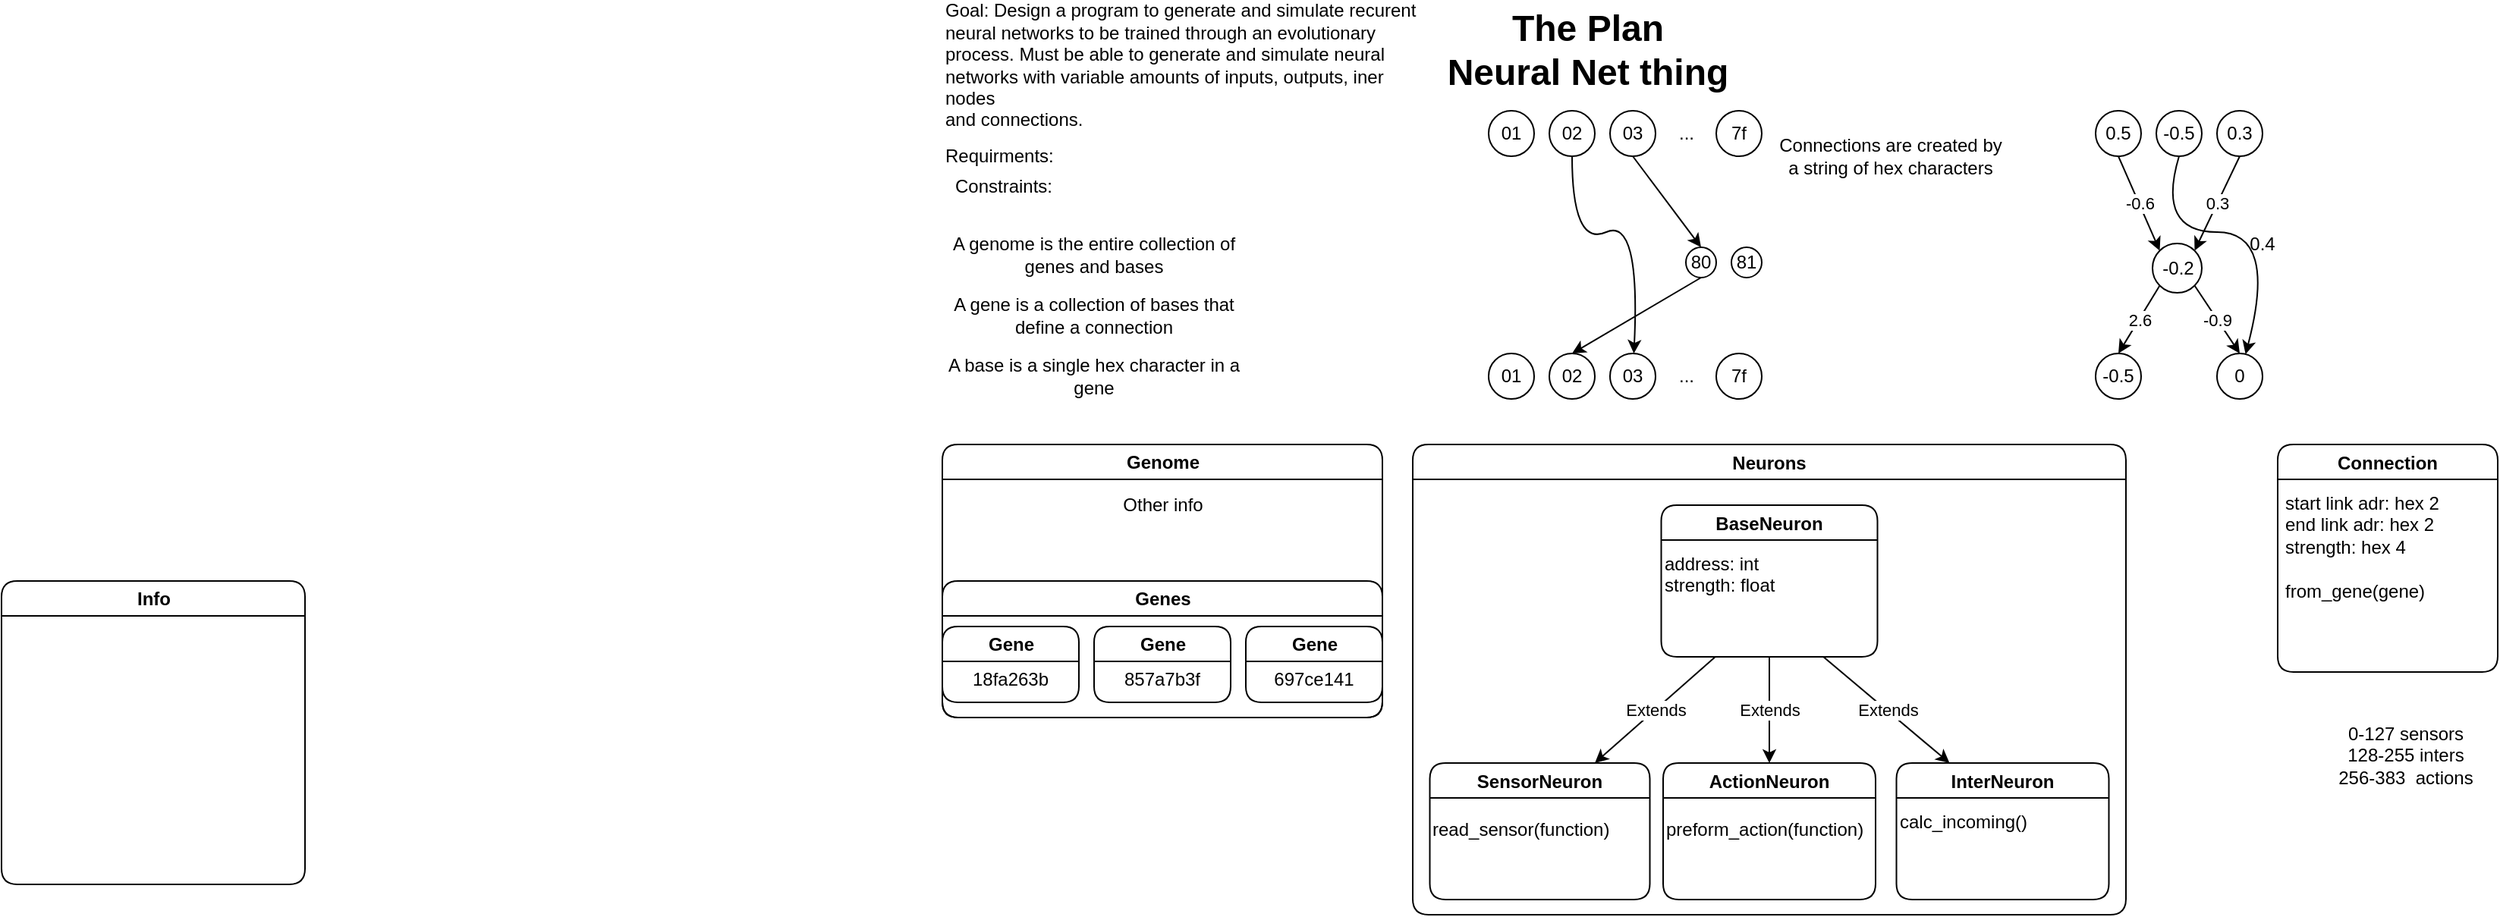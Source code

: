 <mxfile>
    <diagram id="yg7IqM9J5nl_mzUDm_qV" name="Page-1">
        <mxGraphModel dx="1392" dy="505" grid="1" gridSize="10" guides="1" tooltips="1" connect="1" arrows="1" fold="1" page="0" pageScale="1" pageWidth="850" pageHeight="1100" math="0" shadow="0">
            <root>
                <mxCell id="0"/>
                <mxCell id="1" parent="0"/>
                <mxCell id="2" value="The Plan&lt;br&gt;Neural Net thing" style="text;strokeColor=none;fillColor=none;html=1;fontSize=24;fontStyle=1;verticalAlign=middle;align=center;rounded=1;" parent="1" vertex="1">
                    <mxGeometry x="375" y="20" width="100" height="40" as="geometry"/>
                </mxCell>
                <mxCell id="gWObZc9pJvgN-Cl8AsEd-3" value="01" style="ellipse;whiteSpace=wrap;html=1;aspect=fixed;rounded=1;" parent="1" vertex="1">
                    <mxGeometry x="360" y="80" width="30" height="30" as="geometry"/>
                </mxCell>
                <mxCell id="gWObZc9pJvgN-Cl8AsEd-4" value="02" style="ellipse;whiteSpace=wrap;html=1;aspect=fixed;rounded=1;" parent="1" vertex="1">
                    <mxGeometry x="400" y="80" width="30" height="30" as="geometry"/>
                </mxCell>
                <mxCell id="gWObZc9pJvgN-Cl8AsEd-5" value="03" style="ellipse;whiteSpace=wrap;html=1;aspect=fixed;rounded=1;" parent="1" vertex="1">
                    <mxGeometry x="440" y="80" width="30" height="30" as="geometry"/>
                </mxCell>
                <mxCell id="gWObZc9pJvgN-Cl8AsEd-6" value="01" style="ellipse;whiteSpace=wrap;html=1;aspect=fixed;rounded=1;" parent="1" vertex="1">
                    <mxGeometry x="360" y="240" width="30" height="30" as="geometry"/>
                </mxCell>
                <mxCell id="gWObZc9pJvgN-Cl8AsEd-7" value="02" style="ellipse;whiteSpace=wrap;html=1;aspect=fixed;rounded=1;" parent="1" vertex="1">
                    <mxGeometry x="400" y="240" width="30" height="30" as="geometry"/>
                </mxCell>
                <mxCell id="gWObZc9pJvgN-Cl8AsEd-8" value="03" style="ellipse;whiteSpace=wrap;html=1;aspect=fixed;rounded=1;" parent="1" vertex="1">
                    <mxGeometry x="440" y="240" width="30" height="30" as="geometry"/>
                </mxCell>
                <mxCell id="gWObZc9pJvgN-Cl8AsEd-11" value="" style="endArrow=classic;html=1;exitX=0.5;exitY=1;exitDx=0;exitDy=0;rounded=1;curved=1;" parent="1" source="gWObZc9pJvgN-Cl8AsEd-4" target="gWObZc9pJvgN-Cl8AsEd-8" edge="1">
                    <mxGeometry width="50" height="50" relative="1" as="geometry">
                        <mxPoint x="640" y="220" as="sourcePoint"/>
                        <mxPoint x="690" y="170" as="targetPoint"/>
                        <Array as="points">
                            <mxPoint x="415" y="170"/>
                            <mxPoint x="460" y="150"/>
                        </Array>
                    </mxGeometry>
                </mxCell>
                <mxCell id="gWObZc9pJvgN-Cl8AsEd-24" value="Goal: Design a program to generate and simulate recurent neural networks to be trained through an evolutionary process.&amp;nbsp;&lt;span&gt;Must be able to generate and simulate neural&lt;/span&gt;&lt;br&gt;&lt;span&gt;networks with variable amounts of inputs, outputs, iner nodes&lt;/span&gt;&lt;br&gt;&lt;span&gt;and&amp;nbsp;connections.&amp;nbsp;&lt;/span&gt;" style="text;html=1;strokeColor=none;fillColor=none;align=left;verticalAlign=middle;whiteSpace=wrap;rounded=1;" parent="1" vertex="1">
                    <mxGeometry y="30" width="320" height="40" as="geometry"/>
                </mxCell>
                <mxCell id="gWObZc9pJvgN-Cl8AsEd-25" value="80" style="ellipse;whiteSpace=wrap;html=1;aspect=fixed;rounded=1;" parent="1" vertex="1">
                    <mxGeometry x="490" y="170" width="20" height="20" as="geometry"/>
                </mxCell>
                <mxCell id="OubXks9zK13v49aWxOXn-15" value="Requirments: &amp;nbsp;" style="text;html=1;align=left;verticalAlign=middle;resizable=0;points=[];autosize=1;strokeColor=none;fillColor=none;fontSize=12;" parent="1" vertex="1">
                    <mxGeometry y="100" width="90" height="20" as="geometry"/>
                </mxCell>
                <mxCell id="gWObZc9pJvgN-Cl8AsEd-26" value="" style="endArrow=classic;html=1;rounded=1;curved=1;exitX=0.5;exitY=1;exitDx=0;exitDy=0;entryX=0.5;entryY=0;entryDx=0;entryDy=0;" parent="1" source="gWObZc9pJvgN-Cl8AsEd-5" target="gWObZc9pJvgN-Cl8AsEd-25" edge="1">
                    <mxGeometry width="50" height="50" relative="1" as="geometry">
                        <mxPoint x="480" y="220" as="sourcePoint"/>
                        <mxPoint x="530" y="170" as="targetPoint"/>
                    </mxGeometry>
                </mxCell>
                <mxCell id="gWObZc9pJvgN-Cl8AsEd-27" value="" style="endArrow=classic;html=1;rounded=1;curved=1;exitX=0.5;exitY=1;exitDx=0;exitDy=0;entryX=0.5;entryY=0;entryDx=0;entryDy=0;" parent="1" source="gWObZc9pJvgN-Cl8AsEd-25" target="gWObZc9pJvgN-Cl8AsEd-7" edge="1">
                    <mxGeometry width="50" height="50" relative="1" as="geometry">
                        <mxPoint x="480" y="220" as="sourcePoint"/>
                        <mxPoint x="530" y="170" as="targetPoint"/>
                    </mxGeometry>
                </mxCell>
                <mxCell id="gWObZc9pJvgN-Cl8AsEd-29" value="Connections are created by a string of hex characters" style="text;html=1;strokeColor=none;fillColor=none;align=center;verticalAlign=middle;whiteSpace=wrap;rounded=0;" parent="1" vertex="1">
                    <mxGeometry x="550" y="110" width="150" as="geometry"/>
                </mxCell>
                <mxCell id="gWObZc9pJvgN-Cl8AsEd-30" value="Connection" style="swimlane;rounded=1;" parent="1" vertex="1">
                    <mxGeometry x="880" y="300" width="145" height="150" as="geometry"/>
                </mxCell>
                <mxCell id="gWObZc9pJvgN-Cl8AsEd-32" value="start link adr: hex 2&lt;br&gt;end link adr: hex 2&lt;br&gt;strength: hex 4&lt;br&gt;&lt;br&gt;from_gene(gene)" style="text;strokeColor=none;fillColor=none;align=left;verticalAlign=top;rounded=0;whiteSpace=wrap;html=1;" parent="gWObZc9pJvgN-Cl8AsEd-30" vertex="1">
                    <mxGeometry x="2.5" y="25" width="140" height="125" as="geometry"/>
                </mxCell>
                <mxCell id="OubXks9zK13v49aWxOXn-16" value="Constraints:" style="text;html=1;align=center;verticalAlign=middle;resizable=0;points=[];autosize=1;strokeColor=none;fillColor=none;fontSize=12;" parent="1" vertex="1">
                    <mxGeometry y="120" width="80" height="20" as="geometry"/>
                </mxCell>
                <mxCell id="gWObZc9pJvgN-Cl8AsEd-51" value="A genome is the entire collection of genes and bases" style="text;html=1;strokeColor=none;fillColor=none;align=center;verticalAlign=middle;whiteSpace=wrap;rounded=0;" parent="1" vertex="1">
                    <mxGeometry y="160" width="200" height="30" as="geometry"/>
                </mxCell>
                <mxCell id="gWObZc9pJvgN-Cl8AsEd-52" value="A gene is a collection of bases that define a connection" style="text;html=1;strokeColor=none;fillColor=none;align=center;verticalAlign=middle;whiteSpace=wrap;rounded=0;" parent="1" vertex="1">
                    <mxGeometry y="200" width="200" height="30" as="geometry"/>
                </mxCell>
                <mxCell id="gWObZc9pJvgN-Cl8AsEd-53" value="A base is a single hex character in a gene" style="text;html=1;strokeColor=none;fillColor=none;align=center;verticalAlign=middle;whiteSpace=wrap;rounded=0;" parent="1" vertex="1">
                    <mxGeometry y="240" width="200" height="30" as="geometry"/>
                </mxCell>
                <mxCell id="gWObZc9pJvgN-Cl8AsEd-89" value="Genome" style="swimlane;rounded=1;html=1;" parent="1" vertex="1">
                    <mxGeometry y="300" width="290" height="180" as="geometry">
                        <mxRectangle x="90" y="330" width="80" height="23" as="alternateBounds"/>
                    </mxGeometry>
                </mxCell>
                <mxCell id="gWObZc9pJvgN-Cl8AsEd-137" value="Info" style="swimlane;rounded=1;html=1;" parent="gWObZc9pJvgN-Cl8AsEd-89" vertex="1">
                    <mxGeometry x="-620" y="90" width="200" height="200" as="geometry"/>
                </mxCell>
                <mxCell id="OubXks9zK13v49aWxOXn-29" value="Genes" style="swimlane;rounded=1;html=1;" parent="gWObZc9pJvgN-Cl8AsEd-89" vertex="1">
                    <mxGeometry y="90" width="290" height="90" as="geometry">
                        <mxRectangle y="90" width="70" height="23" as="alternateBounds"/>
                    </mxGeometry>
                </mxCell>
                <mxCell id="gWObZc9pJvgN-Cl8AsEd-81" value="Gene" style="swimlane;rounded=1;html=1;" parent="OubXks9zK13v49aWxOXn-29" vertex="1">
                    <mxGeometry y="30" width="90" height="50" as="geometry">
                        <mxRectangle y="30" width="60" height="23" as="alternateBounds"/>
                    </mxGeometry>
                </mxCell>
                <mxCell id="gWObZc9pJvgN-Cl8AsEd-84" value="18fa263b" style="text;html=1;strokeColor=none;fillColor=none;align=center;verticalAlign=middle;whiteSpace=wrap;rounded=0;" parent="gWObZc9pJvgN-Cl8AsEd-81" vertex="1">
                    <mxGeometry y="20" width="90" height="30" as="geometry"/>
                </mxCell>
                <mxCell id="gWObZc9pJvgN-Cl8AsEd-85" value="Gene" style="swimlane;rounded=1;html=1;" parent="OubXks9zK13v49aWxOXn-29" vertex="1">
                    <mxGeometry x="100" y="30" width="90" height="50" as="geometry">
                        <mxRectangle x="100" y="30" width="60" height="23" as="alternateBounds"/>
                    </mxGeometry>
                </mxCell>
                <mxCell id="gWObZc9pJvgN-Cl8AsEd-86" value="857a7b3f" style="text;html=1;strokeColor=none;fillColor=none;align=center;verticalAlign=middle;whiteSpace=wrap;rounded=0;" parent="gWObZc9pJvgN-Cl8AsEd-85" vertex="1">
                    <mxGeometry y="20" width="90" height="30" as="geometry"/>
                </mxCell>
                <mxCell id="gWObZc9pJvgN-Cl8AsEd-87" value="Gene" style="swimlane;rounded=1;html=1;" parent="OubXks9zK13v49aWxOXn-29" vertex="1">
                    <mxGeometry x="200" y="30" width="90" height="50" as="geometry"/>
                </mxCell>
                <mxCell id="gWObZc9pJvgN-Cl8AsEd-88" value="697ce141" style="text;html=1;strokeColor=none;fillColor=none;align=center;verticalAlign=middle;whiteSpace=wrap;rounded=0;" parent="gWObZc9pJvgN-Cl8AsEd-87" vertex="1">
                    <mxGeometry y="20" width="90" height="30" as="geometry"/>
                </mxCell>
                <mxCell id="OubXks9zK13v49aWxOXn-34" value="Other info" style="text;html=1;align=center;verticalAlign=middle;resizable=0;points=[];autosize=1;strokeColor=none;fillColor=none;fontSize=12;" parent="gWObZc9pJvgN-Cl8AsEd-89" vertex="1">
                    <mxGeometry x="110" y="30" width="70" height="20" as="geometry"/>
                </mxCell>
                <mxCell id="gWObZc9pJvgN-Cl8AsEd-90" value="7f" style="ellipse;whiteSpace=wrap;html=1;aspect=fixed;rounded=1;" parent="1" vertex="1">
                    <mxGeometry x="510" y="80" width="30" height="30" as="geometry"/>
                </mxCell>
                <mxCell id="gWObZc9pJvgN-Cl8AsEd-92" value="..." style="text;html=1;align=center;verticalAlign=middle;resizable=0;points=[];autosize=1;strokeColor=none;fillColor=none;" parent="1" vertex="1">
                    <mxGeometry x="475" y="85" width="30" height="20" as="geometry"/>
                </mxCell>
                <mxCell id="gWObZc9pJvgN-Cl8AsEd-98" value="7f" style="ellipse;whiteSpace=wrap;html=1;aspect=fixed;rounded=1;" parent="1" vertex="1">
                    <mxGeometry x="510" y="240" width="30" height="30" as="geometry"/>
                </mxCell>
                <mxCell id="gWObZc9pJvgN-Cl8AsEd-99" value="..." style="text;html=1;align=center;verticalAlign=middle;resizable=0;points=[];autosize=1;strokeColor=none;fillColor=none;" parent="1" vertex="1">
                    <mxGeometry x="475" y="245" width="30" height="20" as="geometry"/>
                </mxCell>
                <mxCell id="gWObZc9pJvgN-Cl8AsEd-100" value="81" style="ellipse;whiteSpace=wrap;html=1;aspect=fixed;rounded=1;" parent="1" vertex="1">
                    <mxGeometry x="520" y="170" width="20" height="20" as="geometry"/>
                </mxCell>
                <mxCell id="gWObZc9pJvgN-Cl8AsEd-111" value="0.5" style="ellipse;whiteSpace=wrap;html=1;aspect=fixed;rounded=1;" parent="1" vertex="1">
                    <mxGeometry x="760" y="80" width="30" height="30" as="geometry"/>
                </mxCell>
                <mxCell id="gWObZc9pJvgN-Cl8AsEd-112" value="-0.5" style="ellipse;whiteSpace=wrap;html=1;aspect=fixed;rounded=1;" parent="1" vertex="1">
                    <mxGeometry x="800" y="80" width="30" height="30" as="geometry"/>
                </mxCell>
                <mxCell id="gWObZc9pJvgN-Cl8AsEd-113" value="0.3" style="ellipse;whiteSpace=wrap;html=1;aspect=fixed;rounded=1;" parent="1" vertex="1">
                    <mxGeometry x="840" y="80" width="30" height="30" as="geometry"/>
                </mxCell>
                <mxCell id="gWObZc9pJvgN-Cl8AsEd-115" value="-0.5" style="ellipse;whiteSpace=wrap;html=1;aspect=fixed;rounded=1;" parent="1" vertex="1">
                    <mxGeometry x="760" y="240" width="30" height="30" as="geometry"/>
                </mxCell>
                <mxCell id="gWObZc9pJvgN-Cl8AsEd-116" value="0" style="ellipse;whiteSpace=wrap;html=1;aspect=fixed;rounded=1;" parent="1" vertex="1">
                    <mxGeometry x="840" y="240" width="30" height="30" as="geometry"/>
                </mxCell>
                <mxCell id="gWObZc9pJvgN-Cl8AsEd-117" value="" style="endArrow=classic;html=1;exitX=0.5;exitY=1;exitDx=0;exitDy=0;rounded=1;curved=1;" parent="1" source="gWObZc9pJvgN-Cl8AsEd-112" target="gWObZc9pJvgN-Cl8AsEd-116" edge="1">
                    <mxGeometry width="50" height="50" relative="1" as="geometry">
                        <mxPoint x="1040" y="220" as="sourcePoint"/>
                        <mxPoint x="1090" y="170" as="targetPoint"/>
                        <Array as="points">
                            <mxPoint x="800" y="160"/>
                            <mxPoint x="880" y="160"/>
                        </Array>
                    </mxGeometry>
                </mxCell>
                <mxCell id="gWObZc9pJvgN-Cl8AsEd-118" value="-0.2" style="ellipse;whiteSpace=wrap;html=1;aspect=fixed;rounded=1;" parent="1" vertex="1">
                    <mxGeometry x="797.5" y="167.5" width="32.5" height="32.5" as="geometry"/>
                </mxCell>
                <mxCell id="gWObZc9pJvgN-Cl8AsEd-126" value="" style="endArrow=classic;html=1;rounded=1;curved=1;entryX=1;entryY=0;entryDx=0;entryDy=0;exitX=0.5;exitY=1;exitDx=0;exitDy=0;" parent="1" source="gWObZc9pJvgN-Cl8AsEd-113" target="gWObZc9pJvgN-Cl8AsEd-118" edge="1">
                    <mxGeometry relative="1" as="geometry">
                        <mxPoint x="930.0" y="70.0" as="sourcePoint"/>
                        <mxPoint x="950.0" y="140.0" as="targetPoint"/>
                    </mxGeometry>
                </mxCell>
                <mxCell id="gWObZc9pJvgN-Cl8AsEd-127" value="0.3" style="edgeLabel;resizable=0;html=1;align=center;verticalAlign=middle;rounded=1;" parent="gWObZc9pJvgN-Cl8AsEd-126" connectable="0" vertex="1">
                    <mxGeometry relative="1" as="geometry"/>
                </mxCell>
                <mxCell id="gWObZc9pJvgN-Cl8AsEd-128" value="" style="endArrow=classic;html=1;rounded=1;curved=1;entryX=0;entryY=0;entryDx=0;entryDy=0;exitX=0.5;exitY=1;exitDx=0;exitDy=0;" parent="1" source="gWObZc9pJvgN-Cl8AsEd-111" target="gWObZc9pJvgN-Cl8AsEd-118" edge="1">
                    <mxGeometry relative="1" as="geometry">
                        <mxPoint x="865" y="120.0" as="sourcePoint"/>
                        <mxPoint x="910" y="180.0" as="targetPoint"/>
                    </mxGeometry>
                </mxCell>
                <mxCell id="gWObZc9pJvgN-Cl8AsEd-129" value="-0.6" style="edgeLabel;resizable=0;html=1;align=center;verticalAlign=middle;rounded=1;" parent="gWObZc9pJvgN-Cl8AsEd-128" connectable="0" vertex="1">
                    <mxGeometry relative="1" as="geometry"/>
                </mxCell>
                <mxCell id="gWObZc9pJvgN-Cl8AsEd-130" value="" style="endArrow=classic;html=1;rounded=1;curved=1;entryX=0.5;entryY=0;entryDx=0;entryDy=0;exitX=1;exitY=1;exitDx=0;exitDy=0;" parent="1" source="gWObZc9pJvgN-Cl8AsEd-118" target="gWObZc9pJvgN-Cl8AsEd-116" edge="1">
                    <mxGeometry relative="1" as="geometry">
                        <mxPoint x="920.0" y="223.54" as="sourcePoint"/>
                        <mxPoint x="1037.929" y="286.469" as="targetPoint"/>
                    </mxGeometry>
                </mxCell>
                <mxCell id="gWObZc9pJvgN-Cl8AsEd-131" value="-0.9" style="edgeLabel;resizable=0;html=1;align=center;verticalAlign=middle;rounded=1;" parent="gWObZc9pJvgN-Cl8AsEd-130" connectable="0" vertex="1">
                    <mxGeometry relative="1" as="geometry"/>
                </mxCell>
                <mxCell id="gWObZc9pJvgN-Cl8AsEd-132" value="" style="endArrow=classic;html=1;rounded=1;curved=1;entryX=0.5;entryY=0;entryDx=0;entryDy=0;exitX=0;exitY=1;exitDx=0;exitDy=0;" parent="1" source="gWObZc9pJvgN-Cl8AsEd-118" target="gWObZc9pJvgN-Cl8AsEd-115" edge="1">
                    <mxGeometry relative="1" as="geometry">
                        <mxPoint x="900" y="190" as="sourcePoint"/>
                        <mxPoint x="865" y="250.0" as="targetPoint"/>
                    </mxGeometry>
                </mxCell>
                <mxCell id="gWObZc9pJvgN-Cl8AsEd-133" value="2.6" style="edgeLabel;resizable=0;html=1;align=center;verticalAlign=middle;rounded=1;" parent="gWObZc9pJvgN-Cl8AsEd-132" connectable="0" vertex="1">
                    <mxGeometry relative="1" as="geometry"/>
                </mxCell>
                <mxCell id="gWObZc9pJvgN-Cl8AsEd-136" value="0.4" style="text;html=1;strokeColor=none;fillColor=none;align=center;verticalAlign=middle;whiteSpace=wrap;rounded=0;" parent="1" vertex="1">
                    <mxGeometry x="860" y="160" width="20" height="15" as="geometry"/>
                </mxCell>
                <mxCell id="OubXks9zK13v49aWxOXn-19" value="Neurons" style="swimlane;rounded=1;" parent="1" vertex="1">
                    <mxGeometry x="310" y="300" width="470" height="310" as="geometry">
                        <mxRectangle x="375" y="300" width="80" height="23" as="alternateBounds"/>
                    </mxGeometry>
                </mxCell>
                <mxCell id="gWObZc9pJvgN-Cl8AsEd-37" value="BaseNeuron" style="swimlane;rounded=1;" parent="OubXks9zK13v49aWxOXn-19" vertex="1">
                    <mxGeometry x="163.75" y="40" width="142.5" height="100" as="geometry"/>
                </mxCell>
                <mxCell id="gWObZc9pJvgN-Cl8AsEd-38" value="address: int&lt;br&gt;strength: float" style="text;strokeColor=none;fillColor=none;align=left;verticalAlign=top;rounded=0;whiteSpace=wrap;html=1;" parent="gWObZc9pJvgN-Cl8AsEd-37" vertex="1">
                    <mxGeometry y="25" width="120" height="45" as="geometry"/>
                </mxCell>
                <mxCell id="gWObZc9pJvgN-Cl8AsEd-39" value="SensorNeuron" style="swimlane;rounded=1;" parent="OubXks9zK13v49aWxOXn-19" vertex="1">
                    <mxGeometry x="11.25" y="210" width="145" height="90" as="geometry"/>
                </mxCell>
                <mxCell id="gWObZc9pJvgN-Cl8AsEd-134" value="read_sensor(function)" style="text;html=1;strokeColor=none;fillColor=none;align=left;verticalAlign=top;whiteSpace=wrap;rounded=0;" parent="gWObZc9pJvgN-Cl8AsEd-39" vertex="1">
                    <mxGeometry y="30" width="140" height="50" as="geometry"/>
                </mxCell>
                <mxCell id="gWObZc9pJvgN-Cl8AsEd-41" value="ActionNeuron" style="swimlane;rounded=1;" parent="OubXks9zK13v49aWxOXn-19" vertex="1">
                    <mxGeometry x="165" y="210" width="140" height="90" as="geometry"/>
                </mxCell>
                <mxCell id="gWObZc9pJvgN-Cl8AsEd-135" value="preform_action(function)" style="text;html=1;strokeColor=none;fillColor=none;align=left;verticalAlign=top;whiteSpace=wrap;rounded=0;" parent="gWObZc9pJvgN-Cl8AsEd-41" vertex="1">
                    <mxGeometry y="30" width="140" height="50" as="geometry"/>
                </mxCell>
                <mxCell id="gWObZc9pJvgN-Cl8AsEd-49" value="" style="endArrow=classic;html=1;rounded=1;curved=1;entryX=0.5;entryY=0;entryDx=0;entryDy=0;exitX=0.5;exitY=1;exitDx=0;exitDy=0;" parent="OubXks9zK13v49aWxOXn-19" source="gWObZc9pJvgN-Cl8AsEd-37" target="gWObZc9pJvgN-Cl8AsEd-41" edge="1">
                    <mxGeometry relative="1" as="geometry">
                        <mxPoint x="238.75" y="160" as="sourcePoint"/>
                        <mxPoint x="353.75" y="-5.0" as="targetPoint"/>
                    </mxGeometry>
                </mxCell>
                <mxCell id="gWObZc9pJvgN-Cl8AsEd-50" value="Extends" style="edgeLabel;resizable=0;html=1;align=center;verticalAlign=middle;rounded=1;" parent="gWObZc9pJvgN-Cl8AsEd-49" connectable="0" vertex="1">
                    <mxGeometry relative="1" as="geometry"/>
                </mxCell>
                <mxCell id="gWObZc9pJvgN-Cl8AsEd-101" value="InterNeuron" style="swimlane;rounded=1;" parent="OubXks9zK13v49aWxOXn-19" vertex="1">
                    <mxGeometry x="318.75" y="210" width="140" height="90" as="geometry"/>
                </mxCell>
                <mxCell id="gWObZc9pJvgN-Cl8AsEd-102" value="calc_incoming()" style="text;strokeColor=none;fillColor=none;align=left;verticalAlign=top;rounded=0;whiteSpace=wrap;html=1;" parent="gWObZc9pJvgN-Cl8AsEd-101" vertex="1">
                    <mxGeometry y="25" width="140" height="65" as="geometry"/>
                </mxCell>
                <mxCell id="gWObZc9pJvgN-Cl8AsEd-103" value="" style="endArrow=classic;html=1;rounded=1;curved=1;exitX=0.75;exitY=1;exitDx=0;exitDy=0;entryX=0.25;entryY=0;entryDx=0;entryDy=0;" parent="OubXks9zK13v49aWxOXn-19" source="gWObZc9pJvgN-Cl8AsEd-37" target="gWObZc9pJvgN-Cl8AsEd-101" edge="1">
                    <mxGeometry relative="1" as="geometry">
                        <mxPoint x="272.5" y="265.0" as="sourcePoint"/>
                        <mxPoint x="160" y="200" as="targetPoint"/>
                    </mxGeometry>
                </mxCell>
                <mxCell id="gWObZc9pJvgN-Cl8AsEd-104" value="Extends" style="edgeLabel;resizable=0;html=1;align=center;verticalAlign=middle;rounded=1;" parent="gWObZc9pJvgN-Cl8AsEd-103" connectable="0" vertex="1">
                    <mxGeometry relative="1" as="geometry"/>
                </mxCell>
                <mxCell id="gWObZc9pJvgN-Cl8AsEd-107" value="" style="endArrow=classic;html=1;rounded=1;curved=1;exitX=0.25;exitY=1;exitDx=0;exitDy=0;entryX=0.75;entryY=0;entryDx=0;entryDy=0;" parent="OubXks9zK13v49aWxOXn-19" source="gWObZc9pJvgN-Cl8AsEd-37" target="gWObZc9pJvgN-Cl8AsEd-39" edge="1">
                    <mxGeometry relative="1" as="geometry">
                        <mxPoint x="83.75" y="175" as="sourcePoint"/>
                        <mxPoint x="33.75" y="165.0" as="targetPoint"/>
                    </mxGeometry>
                </mxCell>
                <mxCell id="gWObZc9pJvgN-Cl8AsEd-108" value="Extends" style="edgeLabel;resizable=0;html=1;align=center;verticalAlign=middle;rounded=1;" parent="gWObZc9pJvgN-Cl8AsEd-107" connectable="0" vertex="1">
                    <mxGeometry relative="1" as="geometry"/>
                </mxCell>
                <mxCell id="3" value="0-127 sensors&lt;br&gt;128-255 inters&lt;br&gt;256-383&amp;nbsp; actions" style="text;html=1;strokeColor=none;fillColor=none;align=center;verticalAlign=middle;whiteSpace=wrap;rounded=0;" vertex="1" parent="1">
                    <mxGeometry x="902.5" y="480" width="122.5" height="50" as="geometry"/>
                </mxCell>
            </root>
        </mxGraphModel>
    </diagram>
</mxfile>